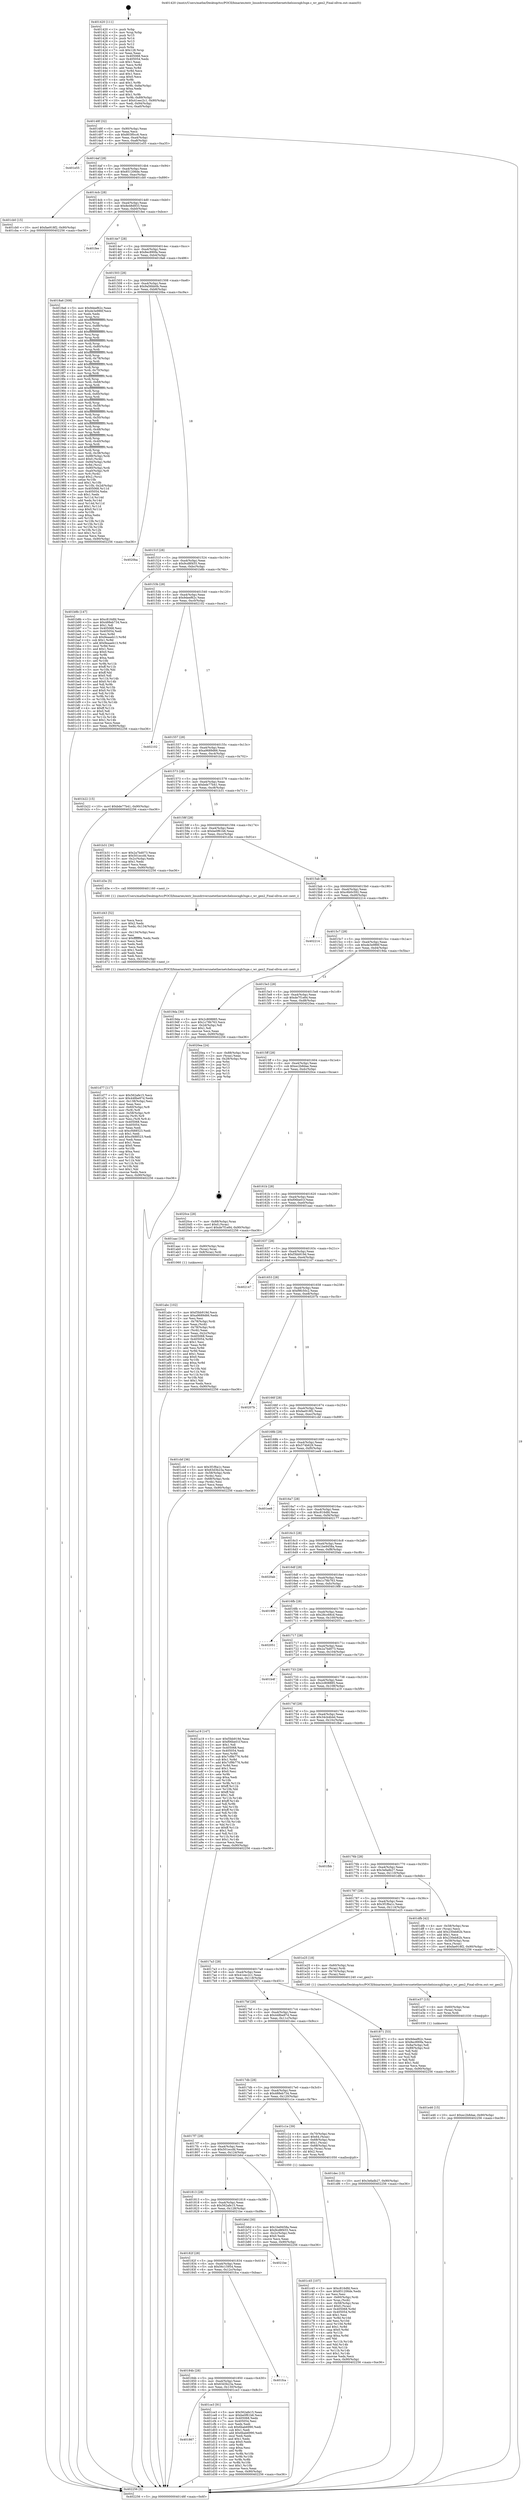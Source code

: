 digraph "0x401420" {
  label = "0x401420 (/mnt/c/Users/mathe/Desktop/tcc/POCII/binaries/extr_linuxdriversnetethernetchelsiocxgb3sge.c_wr_gen2_Final-ollvm.out::main(0))"
  labelloc = "t"
  node[shape=record]

  Entry [label="",width=0.3,height=0.3,shape=circle,fillcolor=black,style=filled]
  "0x40148f" [label="{
     0x40148f [32]\l
     | [instrs]\l
     &nbsp;&nbsp;0x40148f \<+6\>: mov -0x90(%rbp),%eax\l
     &nbsp;&nbsp;0x401495 \<+2\>: mov %eax,%ecx\l
     &nbsp;&nbsp;0x401497 \<+6\>: sub $0x803f0cc6,%ecx\l
     &nbsp;&nbsp;0x40149d \<+6\>: mov %eax,-0xa4(%rbp)\l
     &nbsp;&nbsp;0x4014a3 \<+6\>: mov %ecx,-0xa8(%rbp)\l
     &nbsp;&nbsp;0x4014a9 \<+6\>: je 0000000000401e55 \<main+0xa35\>\l
  }"]
  "0x401e55" [label="{
     0x401e55\l
  }", style=dashed]
  "0x4014af" [label="{
     0x4014af [28]\l
     | [instrs]\l
     &nbsp;&nbsp;0x4014af \<+5\>: jmp 00000000004014b4 \<main+0x94\>\l
     &nbsp;&nbsp;0x4014b4 \<+6\>: mov -0xa4(%rbp),%eax\l
     &nbsp;&nbsp;0x4014ba \<+5\>: sub $0x851206de,%eax\l
     &nbsp;&nbsp;0x4014bf \<+6\>: mov %eax,-0xac(%rbp)\l
     &nbsp;&nbsp;0x4014c5 \<+6\>: je 0000000000401cb0 \<main+0x890\>\l
  }"]
  Exit [label="",width=0.3,height=0.3,shape=circle,fillcolor=black,style=filled,peripheries=2]
  "0x401cb0" [label="{
     0x401cb0 [15]\l
     | [instrs]\l
     &nbsp;&nbsp;0x401cb0 \<+10\>: movl $0xfae918f2,-0x90(%rbp)\l
     &nbsp;&nbsp;0x401cba \<+5\>: jmp 0000000000402256 \<main+0xe36\>\l
  }"]
  "0x4014cb" [label="{
     0x4014cb [28]\l
     | [instrs]\l
     &nbsp;&nbsp;0x4014cb \<+5\>: jmp 00000000004014d0 \<main+0xb0\>\l
     &nbsp;&nbsp;0x4014d0 \<+6\>: mov -0xa4(%rbp),%eax\l
     &nbsp;&nbsp;0x4014d6 \<+5\>: sub $0x8e48d933,%eax\l
     &nbsp;&nbsp;0x4014db \<+6\>: mov %eax,-0xb0(%rbp)\l
     &nbsp;&nbsp;0x4014e1 \<+6\>: je 0000000000401fee \<main+0xbce\>\l
  }"]
  "0x401e46" [label="{
     0x401e46 [15]\l
     | [instrs]\l
     &nbsp;&nbsp;0x401e46 \<+10\>: movl $0xec2b8dae,-0x90(%rbp)\l
     &nbsp;&nbsp;0x401e50 \<+5\>: jmp 0000000000402256 \<main+0xe36\>\l
  }"]
  "0x401fee" [label="{
     0x401fee\l
  }", style=dashed]
  "0x4014e7" [label="{
     0x4014e7 [28]\l
     | [instrs]\l
     &nbsp;&nbsp;0x4014e7 \<+5\>: jmp 00000000004014ec \<main+0xcc\>\l
     &nbsp;&nbsp;0x4014ec \<+6\>: mov -0xa4(%rbp),%eax\l
     &nbsp;&nbsp;0x4014f2 \<+5\>: sub $0x8ec890fa,%eax\l
     &nbsp;&nbsp;0x4014f7 \<+6\>: mov %eax,-0xb4(%rbp)\l
     &nbsp;&nbsp;0x4014fd \<+6\>: je 00000000004018a6 \<main+0x486\>\l
  }"]
  "0x401e37" [label="{
     0x401e37 [15]\l
     | [instrs]\l
     &nbsp;&nbsp;0x401e37 \<+4\>: mov -0x60(%rbp),%rax\l
     &nbsp;&nbsp;0x401e3b \<+3\>: mov (%rax),%rax\l
     &nbsp;&nbsp;0x401e3e \<+3\>: mov %rax,%rdi\l
     &nbsp;&nbsp;0x401e41 \<+5\>: call 0000000000401030 \<free@plt\>\l
     | [calls]\l
     &nbsp;&nbsp;0x401030 \{1\} (unknown)\l
  }"]
  "0x4018a6" [label="{
     0x4018a6 [308]\l
     | [instrs]\l
     &nbsp;&nbsp;0x4018a6 \<+5\>: mov $0x9deef62c,%eax\l
     &nbsp;&nbsp;0x4018ab \<+5\>: mov $0xde3e986f,%ecx\l
     &nbsp;&nbsp;0x4018b0 \<+2\>: xor %edx,%edx\l
     &nbsp;&nbsp;0x4018b2 \<+3\>: mov %rsp,%rsi\l
     &nbsp;&nbsp;0x4018b5 \<+4\>: add $0xfffffffffffffff0,%rsi\l
     &nbsp;&nbsp;0x4018b9 \<+3\>: mov %rsi,%rsp\l
     &nbsp;&nbsp;0x4018bc \<+7\>: mov %rsi,-0x88(%rbp)\l
     &nbsp;&nbsp;0x4018c3 \<+3\>: mov %rsp,%rsi\l
     &nbsp;&nbsp;0x4018c6 \<+4\>: add $0xfffffffffffffff0,%rsi\l
     &nbsp;&nbsp;0x4018ca \<+3\>: mov %rsi,%rsp\l
     &nbsp;&nbsp;0x4018cd \<+3\>: mov %rsp,%rdi\l
     &nbsp;&nbsp;0x4018d0 \<+4\>: add $0xfffffffffffffff0,%rdi\l
     &nbsp;&nbsp;0x4018d4 \<+3\>: mov %rdi,%rsp\l
     &nbsp;&nbsp;0x4018d7 \<+4\>: mov %rdi,-0x80(%rbp)\l
     &nbsp;&nbsp;0x4018db \<+3\>: mov %rsp,%rdi\l
     &nbsp;&nbsp;0x4018de \<+4\>: add $0xfffffffffffffff0,%rdi\l
     &nbsp;&nbsp;0x4018e2 \<+3\>: mov %rdi,%rsp\l
     &nbsp;&nbsp;0x4018e5 \<+4\>: mov %rdi,-0x78(%rbp)\l
     &nbsp;&nbsp;0x4018e9 \<+3\>: mov %rsp,%rdi\l
     &nbsp;&nbsp;0x4018ec \<+4\>: add $0xfffffffffffffff0,%rdi\l
     &nbsp;&nbsp;0x4018f0 \<+3\>: mov %rdi,%rsp\l
     &nbsp;&nbsp;0x4018f3 \<+4\>: mov %rdi,-0x70(%rbp)\l
     &nbsp;&nbsp;0x4018f7 \<+3\>: mov %rsp,%rdi\l
     &nbsp;&nbsp;0x4018fa \<+4\>: add $0xfffffffffffffff0,%rdi\l
     &nbsp;&nbsp;0x4018fe \<+3\>: mov %rdi,%rsp\l
     &nbsp;&nbsp;0x401901 \<+4\>: mov %rdi,-0x68(%rbp)\l
     &nbsp;&nbsp;0x401905 \<+3\>: mov %rsp,%rdi\l
     &nbsp;&nbsp;0x401908 \<+4\>: add $0xfffffffffffffff0,%rdi\l
     &nbsp;&nbsp;0x40190c \<+3\>: mov %rdi,%rsp\l
     &nbsp;&nbsp;0x40190f \<+4\>: mov %rdi,-0x60(%rbp)\l
     &nbsp;&nbsp;0x401913 \<+3\>: mov %rsp,%rdi\l
     &nbsp;&nbsp;0x401916 \<+4\>: add $0xfffffffffffffff0,%rdi\l
     &nbsp;&nbsp;0x40191a \<+3\>: mov %rdi,%rsp\l
     &nbsp;&nbsp;0x40191d \<+4\>: mov %rdi,-0x58(%rbp)\l
     &nbsp;&nbsp;0x401921 \<+3\>: mov %rsp,%rdi\l
     &nbsp;&nbsp;0x401924 \<+4\>: add $0xfffffffffffffff0,%rdi\l
     &nbsp;&nbsp;0x401928 \<+3\>: mov %rdi,%rsp\l
     &nbsp;&nbsp;0x40192b \<+4\>: mov %rdi,-0x50(%rbp)\l
     &nbsp;&nbsp;0x40192f \<+3\>: mov %rsp,%rdi\l
     &nbsp;&nbsp;0x401932 \<+4\>: add $0xfffffffffffffff0,%rdi\l
     &nbsp;&nbsp;0x401936 \<+3\>: mov %rdi,%rsp\l
     &nbsp;&nbsp;0x401939 \<+4\>: mov %rdi,-0x48(%rbp)\l
     &nbsp;&nbsp;0x40193d \<+3\>: mov %rsp,%rdi\l
     &nbsp;&nbsp;0x401940 \<+4\>: add $0xfffffffffffffff0,%rdi\l
     &nbsp;&nbsp;0x401944 \<+3\>: mov %rdi,%rsp\l
     &nbsp;&nbsp;0x401947 \<+4\>: mov %rdi,-0x40(%rbp)\l
     &nbsp;&nbsp;0x40194b \<+3\>: mov %rsp,%rdi\l
     &nbsp;&nbsp;0x40194e \<+4\>: add $0xfffffffffffffff0,%rdi\l
     &nbsp;&nbsp;0x401952 \<+3\>: mov %rdi,%rsp\l
     &nbsp;&nbsp;0x401955 \<+4\>: mov %rdi,-0x38(%rbp)\l
     &nbsp;&nbsp;0x401959 \<+7\>: mov -0x88(%rbp),%rdi\l
     &nbsp;&nbsp;0x401960 \<+6\>: movl $0x0,(%rdi)\l
     &nbsp;&nbsp;0x401966 \<+7\>: mov -0x94(%rbp),%r8d\l
     &nbsp;&nbsp;0x40196d \<+3\>: mov %r8d,(%rsi)\l
     &nbsp;&nbsp;0x401970 \<+4\>: mov -0x80(%rbp),%rdi\l
     &nbsp;&nbsp;0x401974 \<+7\>: mov -0xa0(%rbp),%r9\l
     &nbsp;&nbsp;0x40197b \<+3\>: mov %r9,(%rdi)\l
     &nbsp;&nbsp;0x40197e \<+3\>: cmpl $0x2,(%rsi)\l
     &nbsp;&nbsp;0x401981 \<+4\>: setne %r10b\l
     &nbsp;&nbsp;0x401985 \<+4\>: and $0x1,%r10b\l
     &nbsp;&nbsp;0x401989 \<+4\>: mov %r10b,-0x2d(%rbp)\l
     &nbsp;&nbsp;0x40198d \<+8\>: mov 0x405068,%r11d\l
     &nbsp;&nbsp;0x401995 \<+7\>: mov 0x405054,%ebx\l
     &nbsp;&nbsp;0x40199c \<+3\>: sub $0x1,%edx\l
     &nbsp;&nbsp;0x40199f \<+3\>: mov %r11d,%r14d\l
     &nbsp;&nbsp;0x4019a2 \<+3\>: add %edx,%r14d\l
     &nbsp;&nbsp;0x4019a5 \<+4\>: imul %r14d,%r11d\l
     &nbsp;&nbsp;0x4019a9 \<+4\>: and $0x1,%r11d\l
     &nbsp;&nbsp;0x4019ad \<+4\>: cmp $0x0,%r11d\l
     &nbsp;&nbsp;0x4019b1 \<+4\>: sete %r10b\l
     &nbsp;&nbsp;0x4019b5 \<+3\>: cmp $0xa,%ebx\l
     &nbsp;&nbsp;0x4019b8 \<+4\>: setl %r15b\l
     &nbsp;&nbsp;0x4019bc \<+3\>: mov %r10b,%r12b\l
     &nbsp;&nbsp;0x4019bf \<+3\>: and %r15b,%r12b\l
     &nbsp;&nbsp;0x4019c2 \<+3\>: xor %r15b,%r10b\l
     &nbsp;&nbsp;0x4019c5 \<+3\>: or %r10b,%r12b\l
     &nbsp;&nbsp;0x4019c8 \<+4\>: test $0x1,%r12b\l
     &nbsp;&nbsp;0x4019cc \<+3\>: cmovne %ecx,%eax\l
     &nbsp;&nbsp;0x4019cf \<+6\>: mov %eax,-0x90(%rbp)\l
     &nbsp;&nbsp;0x4019d5 \<+5\>: jmp 0000000000402256 \<main+0xe36\>\l
  }"]
  "0x401503" [label="{
     0x401503 [28]\l
     | [instrs]\l
     &nbsp;&nbsp;0x401503 \<+5\>: jmp 0000000000401508 \<main+0xe8\>\l
     &nbsp;&nbsp;0x401508 \<+6\>: mov -0xa4(%rbp),%eax\l
     &nbsp;&nbsp;0x40150e \<+5\>: sub $0x9a56bb0b,%eax\l
     &nbsp;&nbsp;0x401513 \<+6\>: mov %eax,-0xb8(%rbp)\l
     &nbsp;&nbsp;0x401519 \<+6\>: je 00000000004020ba \<main+0xc9a\>\l
  }"]
  "0x401d77" [label="{
     0x401d77 [117]\l
     | [instrs]\l
     &nbsp;&nbsp;0x401d77 \<+5\>: mov $0x562afe15,%ecx\l
     &nbsp;&nbsp;0x401d7c \<+5\>: mov $0x448be97d,%edx\l
     &nbsp;&nbsp;0x401d81 \<+6\>: mov -0x138(%rbp),%esi\l
     &nbsp;&nbsp;0x401d87 \<+3\>: imul %eax,%esi\l
     &nbsp;&nbsp;0x401d8a \<+4\>: mov -0x60(%rbp),%r8\l
     &nbsp;&nbsp;0x401d8e \<+3\>: mov (%r8),%r8\l
     &nbsp;&nbsp;0x401d91 \<+4\>: mov -0x58(%rbp),%r9\l
     &nbsp;&nbsp;0x401d95 \<+3\>: movslq (%r9),%r9\l
     &nbsp;&nbsp;0x401d98 \<+4\>: mov %esi,(%r8,%r9,4)\l
     &nbsp;&nbsp;0x401d9c \<+7\>: mov 0x405068,%eax\l
     &nbsp;&nbsp;0x401da3 \<+7\>: mov 0x405054,%esi\l
     &nbsp;&nbsp;0x401daa \<+2\>: mov %eax,%edi\l
     &nbsp;&nbsp;0x401dac \<+6\>: sub $0xcf488523,%edi\l
     &nbsp;&nbsp;0x401db2 \<+3\>: sub $0x1,%edi\l
     &nbsp;&nbsp;0x401db5 \<+6\>: add $0xcf488523,%edi\l
     &nbsp;&nbsp;0x401dbb \<+3\>: imul %edi,%eax\l
     &nbsp;&nbsp;0x401dbe \<+3\>: and $0x1,%eax\l
     &nbsp;&nbsp;0x401dc1 \<+3\>: cmp $0x0,%eax\l
     &nbsp;&nbsp;0x401dc4 \<+4\>: sete %r10b\l
     &nbsp;&nbsp;0x401dc8 \<+3\>: cmp $0xa,%esi\l
     &nbsp;&nbsp;0x401dcb \<+4\>: setl %r11b\l
     &nbsp;&nbsp;0x401dcf \<+3\>: mov %r10b,%bl\l
     &nbsp;&nbsp;0x401dd2 \<+3\>: and %r11b,%bl\l
     &nbsp;&nbsp;0x401dd5 \<+3\>: xor %r11b,%r10b\l
     &nbsp;&nbsp;0x401dd8 \<+3\>: or %r10b,%bl\l
     &nbsp;&nbsp;0x401ddb \<+3\>: test $0x1,%bl\l
     &nbsp;&nbsp;0x401dde \<+3\>: cmovne %edx,%ecx\l
     &nbsp;&nbsp;0x401de1 \<+6\>: mov %ecx,-0x90(%rbp)\l
     &nbsp;&nbsp;0x401de7 \<+5\>: jmp 0000000000402256 \<main+0xe36\>\l
  }"]
  "0x4020ba" [label="{
     0x4020ba\l
  }", style=dashed]
  "0x40151f" [label="{
     0x40151f [28]\l
     | [instrs]\l
     &nbsp;&nbsp;0x40151f \<+5\>: jmp 0000000000401524 \<main+0x104\>\l
     &nbsp;&nbsp;0x401524 \<+6\>: mov -0xa4(%rbp),%eax\l
     &nbsp;&nbsp;0x40152a \<+5\>: sub $0x9cd8f455,%eax\l
     &nbsp;&nbsp;0x40152f \<+6\>: mov %eax,-0xbc(%rbp)\l
     &nbsp;&nbsp;0x401535 \<+6\>: je 0000000000401b8b \<main+0x76b\>\l
  }"]
  "0x401d43" [label="{
     0x401d43 [52]\l
     | [instrs]\l
     &nbsp;&nbsp;0x401d43 \<+2\>: xor %ecx,%ecx\l
     &nbsp;&nbsp;0x401d45 \<+5\>: mov $0x2,%edx\l
     &nbsp;&nbsp;0x401d4a \<+6\>: mov %edx,-0x134(%rbp)\l
     &nbsp;&nbsp;0x401d50 \<+1\>: cltd\l
     &nbsp;&nbsp;0x401d51 \<+6\>: mov -0x134(%rbp),%esi\l
     &nbsp;&nbsp;0x401d57 \<+2\>: idiv %esi\l
     &nbsp;&nbsp;0x401d59 \<+6\>: imul $0xfffffffe,%edx,%edx\l
     &nbsp;&nbsp;0x401d5f \<+2\>: mov %ecx,%edi\l
     &nbsp;&nbsp;0x401d61 \<+2\>: sub %edx,%edi\l
     &nbsp;&nbsp;0x401d63 \<+2\>: mov %ecx,%edx\l
     &nbsp;&nbsp;0x401d65 \<+3\>: sub $0x1,%edx\l
     &nbsp;&nbsp;0x401d68 \<+2\>: add %edx,%edi\l
     &nbsp;&nbsp;0x401d6a \<+2\>: sub %edi,%ecx\l
     &nbsp;&nbsp;0x401d6c \<+6\>: mov %ecx,-0x138(%rbp)\l
     &nbsp;&nbsp;0x401d72 \<+5\>: call 0000000000401160 \<next_i\>\l
     | [calls]\l
     &nbsp;&nbsp;0x401160 \{1\} (/mnt/c/Users/mathe/Desktop/tcc/POCII/binaries/extr_linuxdriversnetethernetchelsiocxgb3sge.c_wr_gen2_Final-ollvm.out::next_i)\l
  }"]
  "0x401b8b" [label="{
     0x401b8b [147]\l
     | [instrs]\l
     &nbsp;&nbsp;0x401b8b \<+5\>: mov $0xc816dfd,%eax\l
     &nbsp;&nbsp;0x401b90 \<+5\>: mov $0x488eb734,%ecx\l
     &nbsp;&nbsp;0x401b95 \<+2\>: mov $0x1,%dl\l
     &nbsp;&nbsp;0x401b97 \<+7\>: mov 0x405068,%esi\l
     &nbsp;&nbsp;0x401b9e \<+7\>: mov 0x405054,%edi\l
     &nbsp;&nbsp;0x401ba5 \<+3\>: mov %esi,%r8d\l
     &nbsp;&nbsp;0x401ba8 \<+7\>: sub $0x9eaaeb13,%r8d\l
     &nbsp;&nbsp;0x401baf \<+4\>: sub $0x1,%r8d\l
     &nbsp;&nbsp;0x401bb3 \<+7\>: add $0x9eaaeb13,%r8d\l
     &nbsp;&nbsp;0x401bba \<+4\>: imul %r8d,%esi\l
     &nbsp;&nbsp;0x401bbe \<+3\>: and $0x1,%esi\l
     &nbsp;&nbsp;0x401bc1 \<+3\>: cmp $0x0,%esi\l
     &nbsp;&nbsp;0x401bc4 \<+4\>: sete %r9b\l
     &nbsp;&nbsp;0x401bc8 \<+3\>: cmp $0xa,%edi\l
     &nbsp;&nbsp;0x401bcb \<+4\>: setl %r10b\l
     &nbsp;&nbsp;0x401bcf \<+3\>: mov %r9b,%r11b\l
     &nbsp;&nbsp;0x401bd2 \<+4\>: xor $0xff,%r11b\l
     &nbsp;&nbsp;0x401bd6 \<+3\>: mov %r10b,%bl\l
     &nbsp;&nbsp;0x401bd9 \<+3\>: xor $0xff,%bl\l
     &nbsp;&nbsp;0x401bdc \<+3\>: xor $0x0,%dl\l
     &nbsp;&nbsp;0x401bdf \<+3\>: mov %r11b,%r14b\l
     &nbsp;&nbsp;0x401be2 \<+4\>: and $0x0,%r14b\l
     &nbsp;&nbsp;0x401be6 \<+3\>: and %dl,%r9b\l
     &nbsp;&nbsp;0x401be9 \<+3\>: mov %bl,%r15b\l
     &nbsp;&nbsp;0x401bec \<+4\>: and $0x0,%r15b\l
     &nbsp;&nbsp;0x401bf0 \<+3\>: and %dl,%r10b\l
     &nbsp;&nbsp;0x401bf3 \<+3\>: or %r9b,%r14b\l
     &nbsp;&nbsp;0x401bf6 \<+3\>: or %r10b,%r15b\l
     &nbsp;&nbsp;0x401bf9 \<+3\>: xor %r15b,%r14b\l
     &nbsp;&nbsp;0x401bfc \<+3\>: or %bl,%r11b\l
     &nbsp;&nbsp;0x401bff \<+4\>: xor $0xff,%r11b\l
     &nbsp;&nbsp;0x401c03 \<+3\>: or $0x0,%dl\l
     &nbsp;&nbsp;0x401c06 \<+3\>: and %dl,%r11b\l
     &nbsp;&nbsp;0x401c09 \<+3\>: or %r11b,%r14b\l
     &nbsp;&nbsp;0x401c0c \<+4\>: test $0x1,%r14b\l
     &nbsp;&nbsp;0x401c10 \<+3\>: cmovne %ecx,%eax\l
     &nbsp;&nbsp;0x401c13 \<+6\>: mov %eax,-0x90(%rbp)\l
     &nbsp;&nbsp;0x401c19 \<+5\>: jmp 0000000000402256 \<main+0xe36\>\l
  }"]
  "0x40153b" [label="{
     0x40153b [28]\l
     | [instrs]\l
     &nbsp;&nbsp;0x40153b \<+5\>: jmp 0000000000401540 \<main+0x120\>\l
     &nbsp;&nbsp;0x401540 \<+6\>: mov -0xa4(%rbp),%eax\l
     &nbsp;&nbsp;0x401546 \<+5\>: sub $0x9deef62c,%eax\l
     &nbsp;&nbsp;0x40154b \<+6\>: mov %eax,-0xc0(%rbp)\l
     &nbsp;&nbsp;0x401551 \<+6\>: je 0000000000402102 \<main+0xce2\>\l
  }"]
  "0x401867" [label="{
     0x401867\l
  }", style=dashed]
  "0x402102" [label="{
     0x402102\l
  }", style=dashed]
  "0x401557" [label="{
     0x401557 [28]\l
     | [instrs]\l
     &nbsp;&nbsp;0x401557 \<+5\>: jmp 000000000040155c \<main+0x13c\>\l
     &nbsp;&nbsp;0x40155c \<+6\>: mov -0xa4(%rbp),%eax\l
     &nbsp;&nbsp;0x401562 \<+5\>: sub $0xa9689d66,%eax\l
     &nbsp;&nbsp;0x401567 \<+6\>: mov %eax,-0xc4(%rbp)\l
     &nbsp;&nbsp;0x40156d \<+6\>: je 0000000000401b22 \<main+0x702\>\l
  }"]
  "0x401ce3" [label="{
     0x401ce3 [91]\l
     | [instrs]\l
     &nbsp;&nbsp;0x401ce3 \<+5\>: mov $0x562afe15,%eax\l
     &nbsp;&nbsp;0x401ce8 \<+5\>: mov $0xbe0f61b6,%ecx\l
     &nbsp;&nbsp;0x401ced \<+7\>: mov 0x405068,%edx\l
     &nbsp;&nbsp;0x401cf4 \<+7\>: mov 0x405054,%esi\l
     &nbsp;&nbsp;0x401cfb \<+2\>: mov %edx,%edi\l
     &nbsp;&nbsp;0x401cfd \<+6\>: sub $0x6bab6990,%edi\l
     &nbsp;&nbsp;0x401d03 \<+3\>: sub $0x1,%edi\l
     &nbsp;&nbsp;0x401d06 \<+6\>: add $0x6bab6990,%edi\l
     &nbsp;&nbsp;0x401d0c \<+3\>: imul %edi,%edx\l
     &nbsp;&nbsp;0x401d0f \<+3\>: and $0x1,%edx\l
     &nbsp;&nbsp;0x401d12 \<+3\>: cmp $0x0,%edx\l
     &nbsp;&nbsp;0x401d15 \<+4\>: sete %r8b\l
     &nbsp;&nbsp;0x401d19 \<+3\>: cmp $0xa,%esi\l
     &nbsp;&nbsp;0x401d1c \<+4\>: setl %r9b\l
     &nbsp;&nbsp;0x401d20 \<+3\>: mov %r8b,%r10b\l
     &nbsp;&nbsp;0x401d23 \<+3\>: and %r9b,%r10b\l
     &nbsp;&nbsp;0x401d26 \<+3\>: xor %r9b,%r8b\l
     &nbsp;&nbsp;0x401d29 \<+3\>: or %r8b,%r10b\l
     &nbsp;&nbsp;0x401d2c \<+4\>: test $0x1,%r10b\l
     &nbsp;&nbsp;0x401d30 \<+3\>: cmovne %ecx,%eax\l
     &nbsp;&nbsp;0x401d33 \<+6\>: mov %eax,-0x90(%rbp)\l
     &nbsp;&nbsp;0x401d39 \<+5\>: jmp 0000000000402256 \<main+0xe36\>\l
  }"]
  "0x401b22" [label="{
     0x401b22 [15]\l
     | [instrs]\l
     &nbsp;&nbsp;0x401b22 \<+10\>: movl $0xbde77b41,-0x90(%rbp)\l
     &nbsp;&nbsp;0x401b2c \<+5\>: jmp 0000000000402256 \<main+0xe36\>\l
  }"]
  "0x401573" [label="{
     0x401573 [28]\l
     | [instrs]\l
     &nbsp;&nbsp;0x401573 \<+5\>: jmp 0000000000401578 \<main+0x158\>\l
     &nbsp;&nbsp;0x401578 \<+6\>: mov -0xa4(%rbp),%eax\l
     &nbsp;&nbsp;0x40157e \<+5\>: sub $0xbde77b41,%eax\l
     &nbsp;&nbsp;0x401583 \<+6\>: mov %eax,-0xc8(%rbp)\l
     &nbsp;&nbsp;0x401589 \<+6\>: je 0000000000401b31 \<main+0x711\>\l
  }"]
  "0x40184b" [label="{
     0x40184b [28]\l
     | [instrs]\l
     &nbsp;&nbsp;0x40184b \<+5\>: jmp 0000000000401850 \<main+0x430\>\l
     &nbsp;&nbsp;0x401850 \<+6\>: mov -0xa4(%rbp),%eax\l
     &nbsp;&nbsp;0x401856 \<+5\>: sub $0x63d3b23a,%eax\l
     &nbsp;&nbsp;0x40185b \<+6\>: mov %eax,-0x130(%rbp)\l
     &nbsp;&nbsp;0x401861 \<+6\>: je 0000000000401ce3 \<main+0x8c3\>\l
  }"]
  "0x401b31" [label="{
     0x401b31 [30]\l
     | [instrs]\l
     &nbsp;&nbsp;0x401b31 \<+5\>: mov $0x2a7bd073,%eax\l
     &nbsp;&nbsp;0x401b36 \<+5\>: mov $0x501eccfd,%ecx\l
     &nbsp;&nbsp;0x401b3b \<+3\>: mov -0x2c(%rbp),%edx\l
     &nbsp;&nbsp;0x401b3e \<+3\>: cmp $0x1,%edx\l
     &nbsp;&nbsp;0x401b41 \<+3\>: cmovl %ecx,%eax\l
     &nbsp;&nbsp;0x401b44 \<+6\>: mov %eax,-0x90(%rbp)\l
     &nbsp;&nbsp;0x401b4a \<+5\>: jmp 0000000000402256 \<main+0xe36\>\l
  }"]
  "0x40158f" [label="{
     0x40158f [28]\l
     | [instrs]\l
     &nbsp;&nbsp;0x40158f \<+5\>: jmp 0000000000401594 \<main+0x174\>\l
     &nbsp;&nbsp;0x401594 \<+6\>: mov -0xa4(%rbp),%eax\l
     &nbsp;&nbsp;0x40159a \<+5\>: sub $0xbe0f61b6,%eax\l
     &nbsp;&nbsp;0x40159f \<+6\>: mov %eax,-0xcc(%rbp)\l
     &nbsp;&nbsp;0x4015a5 \<+6\>: je 0000000000401d3e \<main+0x91e\>\l
  }"]
  "0x401fca" [label="{
     0x401fca\l
  }", style=dashed]
  "0x401d3e" [label="{
     0x401d3e [5]\l
     | [instrs]\l
     &nbsp;&nbsp;0x401d3e \<+5\>: call 0000000000401160 \<next_i\>\l
     | [calls]\l
     &nbsp;&nbsp;0x401160 \{1\} (/mnt/c/Users/mathe/Desktop/tcc/POCII/binaries/extr_linuxdriversnetethernetchelsiocxgb3sge.c_wr_gen2_Final-ollvm.out::next_i)\l
  }"]
  "0x4015ab" [label="{
     0x4015ab [28]\l
     | [instrs]\l
     &nbsp;&nbsp;0x4015ab \<+5\>: jmp 00000000004015b0 \<main+0x190\>\l
     &nbsp;&nbsp;0x4015b0 \<+6\>: mov -0xa4(%rbp),%eax\l
     &nbsp;&nbsp;0x4015b6 \<+5\>: sub $0xc6b0c592,%eax\l
     &nbsp;&nbsp;0x4015bb \<+6\>: mov %eax,-0xd0(%rbp)\l
     &nbsp;&nbsp;0x4015c1 \<+6\>: je 0000000000402214 \<main+0xdf4\>\l
  }"]
  "0x40182f" [label="{
     0x40182f [28]\l
     | [instrs]\l
     &nbsp;&nbsp;0x40182f \<+5\>: jmp 0000000000401834 \<main+0x414\>\l
     &nbsp;&nbsp;0x401834 \<+6\>: mov -0xa4(%rbp),%eax\l
     &nbsp;&nbsp;0x40183a \<+5\>: sub $0x56c15954,%eax\l
     &nbsp;&nbsp;0x40183f \<+6\>: mov %eax,-0x12c(%rbp)\l
     &nbsp;&nbsp;0x401845 \<+6\>: je 0000000000401fca \<main+0xbaa\>\l
  }"]
  "0x402214" [label="{
     0x402214\l
  }", style=dashed]
  "0x4015c7" [label="{
     0x4015c7 [28]\l
     | [instrs]\l
     &nbsp;&nbsp;0x4015c7 \<+5\>: jmp 00000000004015cc \<main+0x1ac\>\l
     &nbsp;&nbsp;0x4015cc \<+6\>: mov -0xa4(%rbp),%eax\l
     &nbsp;&nbsp;0x4015d2 \<+5\>: sub $0xde3e986f,%eax\l
     &nbsp;&nbsp;0x4015d7 \<+6\>: mov %eax,-0xd4(%rbp)\l
     &nbsp;&nbsp;0x4015dd \<+6\>: je 00000000004019da \<main+0x5ba\>\l
  }"]
  "0x4021be" [label="{
     0x4021be\l
  }", style=dashed]
  "0x4019da" [label="{
     0x4019da [30]\l
     | [instrs]\l
     &nbsp;&nbsp;0x4019da \<+5\>: mov $0x2c808885,%eax\l
     &nbsp;&nbsp;0x4019df \<+5\>: mov $0x1c78b763,%ecx\l
     &nbsp;&nbsp;0x4019e4 \<+3\>: mov -0x2d(%rbp),%dl\l
     &nbsp;&nbsp;0x4019e7 \<+3\>: test $0x1,%dl\l
     &nbsp;&nbsp;0x4019ea \<+3\>: cmovne %ecx,%eax\l
     &nbsp;&nbsp;0x4019ed \<+6\>: mov %eax,-0x90(%rbp)\l
     &nbsp;&nbsp;0x4019f3 \<+5\>: jmp 0000000000402256 \<main+0xe36\>\l
  }"]
  "0x4015e3" [label="{
     0x4015e3 [28]\l
     | [instrs]\l
     &nbsp;&nbsp;0x4015e3 \<+5\>: jmp 00000000004015e8 \<main+0x1c8\>\l
     &nbsp;&nbsp;0x4015e8 \<+6\>: mov -0xa4(%rbp),%eax\l
     &nbsp;&nbsp;0x4015ee \<+5\>: sub $0xde7f1e84,%eax\l
     &nbsp;&nbsp;0x4015f3 \<+6\>: mov %eax,-0xd8(%rbp)\l
     &nbsp;&nbsp;0x4015f9 \<+6\>: je 00000000004020ea \<main+0xcca\>\l
  }"]
  "0x401c45" [label="{
     0x401c45 [107]\l
     | [instrs]\l
     &nbsp;&nbsp;0x401c45 \<+5\>: mov $0xc816dfd,%ecx\l
     &nbsp;&nbsp;0x401c4a \<+5\>: mov $0x851206de,%edx\l
     &nbsp;&nbsp;0x401c4f \<+2\>: xor %esi,%esi\l
     &nbsp;&nbsp;0x401c51 \<+4\>: mov -0x60(%rbp),%rdi\l
     &nbsp;&nbsp;0x401c55 \<+3\>: mov %rax,(%rdi)\l
     &nbsp;&nbsp;0x401c58 \<+4\>: mov -0x58(%rbp),%rax\l
     &nbsp;&nbsp;0x401c5c \<+6\>: movl $0x0,(%rax)\l
     &nbsp;&nbsp;0x401c62 \<+8\>: mov 0x405068,%r8d\l
     &nbsp;&nbsp;0x401c6a \<+8\>: mov 0x405054,%r9d\l
     &nbsp;&nbsp;0x401c72 \<+3\>: sub $0x1,%esi\l
     &nbsp;&nbsp;0x401c75 \<+3\>: mov %r8d,%r10d\l
     &nbsp;&nbsp;0x401c78 \<+3\>: add %esi,%r10d\l
     &nbsp;&nbsp;0x401c7b \<+4\>: imul %r10d,%r8d\l
     &nbsp;&nbsp;0x401c7f \<+4\>: and $0x1,%r8d\l
     &nbsp;&nbsp;0x401c83 \<+4\>: cmp $0x0,%r8d\l
     &nbsp;&nbsp;0x401c87 \<+4\>: sete %r11b\l
     &nbsp;&nbsp;0x401c8b \<+4\>: cmp $0xa,%r9d\l
     &nbsp;&nbsp;0x401c8f \<+3\>: setl %bl\l
     &nbsp;&nbsp;0x401c92 \<+3\>: mov %r11b,%r14b\l
     &nbsp;&nbsp;0x401c95 \<+3\>: and %bl,%r14b\l
     &nbsp;&nbsp;0x401c98 \<+3\>: xor %bl,%r11b\l
     &nbsp;&nbsp;0x401c9b \<+3\>: or %r11b,%r14b\l
     &nbsp;&nbsp;0x401c9e \<+4\>: test $0x1,%r14b\l
     &nbsp;&nbsp;0x401ca2 \<+3\>: cmovne %edx,%ecx\l
     &nbsp;&nbsp;0x401ca5 \<+6\>: mov %ecx,-0x90(%rbp)\l
     &nbsp;&nbsp;0x401cab \<+5\>: jmp 0000000000402256 \<main+0xe36\>\l
  }"]
  "0x4020ea" [label="{
     0x4020ea [24]\l
     | [instrs]\l
     &nbsp;&nbsp;0x4020ea \<+7\>: mov -0x88(%rbp),%rax\l
     &nbsp;&nbsp;0x4020f1 \<+2\>: mov (%rax),%eax\l
     &nbsp;&nbsp;0x4020f3 \<+4\>: lea -0x28(%rbp),%rsp\l
     &nbsp;&nbsp;0x4020f7 \<+1\>: pop %rbx\l
     &nbsp;&nbsp;0x4020f8 \<+2\>: pop %r12\l
     &nbsp;&nbsp;0x4020fa \<+2\>: pop %r13\l
     &nbsp;&nbsp;0x4020fc \<+2\>: pop %r14\l
     &nbsp;&nbsp;0x4020fe \<+2\>: pop %r15\l
     &nbsp;&nbsp;0x402100 \<+1\>: pop %rbp\l
     &nbsp;&nbsp;0x402101 \<+1\>: ret\l
  }"]
  "0x4015ff" [label="{
     0x4015ff [28]\l
     | [instrs]\l
     &nbsp;&nbsp;0x4015ff \<+5\>: jmp 0000000000401604 \<main+0x1e4\>\l
     &nbsp;&nbsp;0x401604 \<+6\>: mov -0xa4(%rbp),%eax\l
     &nbsp;&nbsp;0x40160a \<+5\>: sub $0xec2b8dae,%eax\l
     &nbsp;&nbsp;0x40160f \<+6\>: mov %eax,-0xdc(%rbp)\l
     &nbsp;&nbsp;0x401615 \<+6\>: je 00000000004020ce \<main+0xcae\>\l
  }"]
  "0x401813" [label="{
     0x401813 [28]\l
     | [instrs]\l
     &nbsp;&nbsp;0x401813 \<+5\>: jmp 0000000000401818 \<main+0x3f8\>\l
     &nbsp;&nbsp;0x401818 \<+6\>: mov -0xa4(%rbp),%eax\l
     &nbsp;&nbsp;0x40181e \<+5\>: sub $0x562afe15,%eax\l
     &nbsp;&nbsp;0x401823 \<+6\>: mov %eax,-0x128(%rbp)\l
     &nbsp;&nbsp;0x401829 \<+6\>: je 00000000004021be \<main+0xd9e\>\l
  }"]
  "0x4020ce" [label="{
     0x4020ce [28]\l
     | [instrs]\l
     &nbsp;&nbsp;0x4020ce \<+7\>: mov -0x88(%rbp),%rax\l
     &nbsp;&nbsp;0x4020d5 \<+6\>: movl $0x0,(%rax)\l
     &nbsp;&nbsp;0x4020db \<+10\>: movl $0xde7f1e84,-0x90(%rbp)\l
     &nbsp;&nbsp;0x4020e5 \<+5\>: jmp 0000000000402256 \<main+0xe36\>\l
  }"]
  "0x40161b" [label="{
     0x40161b [28]\l
     | [instrs]\l
     &nbsp;&nbsp;0x40161b \<+5\>: jmp 0000000000401620 \<main+0x200\>\l
     &nbsp;&nbsp;0x401620 \<+6\>: mov -0xa4(%rbp),%eax\l
     &nbsp;&nbsp;0x401626 \<+5\>: sub $0xf06be01f,%eax\l
     &nbsp;&nbsp;0x40162b \<+6\>: mov %eax,-0xe0(%rbp)\l
     &nbsp;&nbsp;0x401631 \<+6\>: je 0000000000401aac \<main+0x68c\>\l
  }"]
  "0x401b6d" [label="{
     0x401b6d [30]\l
     | [instrs]\l
     &nbsp;&nbsp;0x401b6d \<+5\>: mov $0x1be9458a,%eax\l
     &nbsp;&nbsp;0x401b72 \<+5\>: mov $0x9cd8f455,%ecx\l
     &nbsp;&nbsp;0x401b77 \<+3\>: mov -0x2c(%rbp),%edx\l
     &nbsp;&nbsp;0x401b7a \<+3\>: cmp $0x0,%edx\l
     &nbsp;&nbsp;0x401b7d \<+3\>: cmove %ecx,%eax\l
     &nbsp;&nbsp;0x401b80 \<+6\>: mov %eax,-0x90(%rbp)\l
     &nbsp;&nbsp;0x401b86 \<+5\>: jmp 0000000000402256 \<main+0xe36\>\l
  }"]
  "0x401aac" [label="{
     0x401aac [16]\l
     | [instrs]\l
     &nbsp;&nbsp;0x401aac \<+4\>: mov -0x80(%rbp),%rax\l
     &nbsp;&nbsp;0x401ab0 \<+3\>: mov (%rax),%rax\l
     &nbsp;&nbsp;0x401ab3 \<+4\>: mov 0x8(%rax),%rdi\l
     &nbsp;&nbsp;0x401ab7 \<+5\>: call 0000000000401060 \<atoi@plt\>\l
     | [calls]\l
     &nbsp;&nbsp;0x401060 \{1\} (unknown)\l
  }"]
  "0x401637" [label="{
     0x401637 [28]\l
     | [instrs]\l
     &nbsp;&nbsp;0x401637 \<+5\>: jmp 000000000040163c \<main+0x21c\>\l
     &nbsp;&nbsp;0x40163c \<+6\>: mov -0xa4(%rbp),%eax\l
     &nbsp;&nbsp;0x401642 \<+5\>: sub $0xf3bb919d,%eax\l
     &nbsp;&nbsp;0x401647 \<+6\>: mov %eax,-0xe4(%rbp)\l
     &nbsp;&nbsp;0x40164d \<+6\>: je 0000000000402147 \<main+0xd27\>\l
  }"]
  "0x4017f7" [label="{
     0x4017f7 [28]\l
     | [instrs]\l
     &nbsp;&nbsp;0x4017f7 \<+5\>: jmp 00000000004017fc \<main+0x3dc\>\l
     &nbsp;&nbsp;0x4017fc \<+6\>: mov -0xa4(%rbp),%eax\l
     &nbsp;&nbsp;0x401802 \<+5\>: sub $0x501eccfd,%eax\l
     &nbsp;&nbsp;0x401807 \<+6\>: mov %eax,-0x124(%rbp)\l
     &nbsp;&nbsp;0x40180d \<+6\>: je 0000000000401b6d \<main+0x74d\>\l
  }"]
  "0x402147" [label="{
     0x402147\l
  }", style=dashed]
  "0x401653" [label="{
     0x401653 [28]\l
     | [instrs]\l
     &nbsp;&nbsp;0x401653 \<+5\>: jmp 0000000000401658 \<main+0x238\>\l
     &nbsp;&nbsp;0x401658 \<+6\>: mov -0xa4(%rbp),%eax\l
     &nbsp;&nbsp;0x40165e \<+5\>: sub $0xf9fc50c2,%eax\l
     &nbsp;&nbsp;0x401663 \<+6\>: mov %eax,-0xe8(%rbp)\l
     &nbsp;&nbsp;0x401669 \<+6\>: je 000000000040207b \<main+0xc5b\>\l
  }"]
  "0x401c1e" [label="{
     0x401c1e [39]\l
     | [instrs]\l
     &nbsp;&nbsp;0x401c1e \<+4\>: mov -0x70(%rbp),%rax\l
     &nbsp;&nbsp;0x401c22 \<+6\>: movl $0x64,(%rax)\l
     &nbsp;&nbsp;0x401c28 \<+4\>: mov -0x68(%rbp),%rax\l
     &nbsp;&nbsp;0x401c2c \<+6\>: movl $0x1,(%rax)\l
     &nbsp;&nbsp;0x401c32 \<+4\>: mov -0x68(%rbp),%rax\l
     &nbsp;&nbsp;0x401c36 \<+3\>: movslq (%rax),%rax\l
     &nbsp;&nbsp;0x401c39 \<+4\>: shl $0x2,%rax\l
     &nbsp;&nbsp;0x401c3d \<+3\>: mov %rax,%rdi\l
     &nbsp;&nbsp;0x401c40 \<+5\>: call 0000000000401050 \<malloc@plt\>\l
     | [calls]\l
     &nbsp;&nbsp;0x401050 \{1\} (unknown)\l
  }"]
  "0x40207b" [label="{
     0x40207b\l
  }", style=dashed]
  "0x40166f" [label="{
     0x40166f [28]\l
     | [instrs]\l
     &nbsp;&nbsp;0x40166f \<+5\>: jmp 0000000000401674 \<main+0x254\>\l
     &nbsp;&nbsp;0x401674 \<+6\>: mov -0xa4(%rbp),%eax\l
     &nbsp;&nbsp;0x40167a \<+5\>: sub $0xfae918f2,%eax\l
     &nbsp;&nbsp;0x40167f \<+6\>: mov %eax,-0xec(%rbp)\l
     &nbsp;&nbsp;0x401685 \<+6\>: je 0000000000401cbf \<main+0x89f\>\l
  }"]
  "0x4017db" [label="{
     0x4017db [28]\l
     | [instrs]\l
     &nbsp;&nbsp;0x4017db \<+5\>: jmp 00000000004017e0 \<main+0x3c0\>\l
     &nbsp;&nbsp;0x4017e0 \<+6\>: mov -0xa4(%rbp),%eax\l
     &nbsp;&nbsp;0x4017e6 \<+5\>: sub $0x488eb734,%eax\l
     &nbsp;&nbsp;0x4017eb \<+6\>: mov %eax,-0x120(%rbp)\l
     &nbsp;&nbsp;0x4017f1 \<+6\>: je 0000000000401c1e \<main+0x7fe\>\l
  }"]
  "0x401cbf" [label="{
     0x401cbf [36]\l
     | [instrs]\l
     &nbsp;&nbsp;0x401cbf \<+5\>: mov $0x3f1f6a1c,%eax\l
     &nbsp;&nbsp;0x401cc4 \<+5\>: mov $0x63d3b23a,%ecx\l
     &nbsp;&nbsp;0x401cc9 \<+4\>: mov -0x58(%rbp),%rdx\l
     &nbsp;&nbsp;0x401ccd \<+2\>: mov (%rdx),%esi\l
     &nbsp;&nbsp;0x401ccf \<+4\>: mov -0x68(%rbp),%rdx\l
     &nbsp;&nbsp;0x401cd3 \<+2\>: cmp (%rdx),%esi\l
     &nbsp;&nbsp;0x401cd5 \<+3\>: cmovl %ecx,%eax\l
     &nbsp;&nbsp;0x401cd8 \<+6\>: mov %eax,-0x90(%rbp)\l
     &nbsp;&nbsp;0x401cde \<+5\>: jmp 0000000000402256 \<main+0xe36\>\l
  }"]
  "0x40168b" [label="{
     0x40168b [28]\l
     | [instrs]\l
     &nbsp;&nbsp;0x40168b \<+5\>: jmp 0000000000401690 \<main+0x270\>\l
     &nbsp;&nbsp;0x401690 \<+6\>: mov -0xa4(%rbp),%eax\l
     &nbsp;&nbsp;0x401696 \<+5\>: sub $0x574b629,%eax\l
     &nbsp;&nbsp;0x40169b \<+6\>: mov %eax,-0xf0(%rbp)\l
     &nbsp;&nbsp;0x4016a1 \<+6\>: je 0000000000401ee8 \<main+0xac8\>\l
  }"]
  "0x401dec" [label="{
     0x401dec [15]\l
     | [instrs]\l
     &nbsp;&nbsp;0x401dec \<+10\>: movl $0x3efadb27,-0x90(%rbp)\l
     &nbsp;&nbsp;0x401df6 \<+5\>: jmp 0000000000402256 \<main+0xe36\>\l
  }"]
  "0x401ee8" [label="{
     0x401ee8\l
  }", style=dashed]
  "0x4016a7" [label="{
     0x4016a7 [28]\l
     | [instrs]\l
     &nbsp;&nbsp;0x4016a7 \<+5\>: jmp 00000000004016ac \<main+0x28c\>\l
     &nbsp;&nbsp;0x4016ac \<+6\>: mov -0xa4(%rbp),%eax\l
     &nbsp;&nbsp;0x4016b2 \<+5\>: sub $0xc816dfd,%eax\l
     &nbsp;&nbsp;0x4016b7 \<+6\>: mov %eax,-0xf4(%rbp)\l
     &nbsp;&nbsp;0x4016bd \<+6\>: je 0000000000402177 \<main+0xd57\>\l
  }"]
  "0x401abc" [label="{
     0x401abc [102]\l
     | [instrs]\l
     &nbsp;&nbsp;0x401abc \<+5\>: mov $0xf3bb919d,%ecx\l
     &nbsp;&nbsp;0x401ac1 \<+5\>: mov $0xa9689d66,%edx\l
     &nbsp;&nbsp;0x401ac6 \<+2\>: xor %esi,%esi\l
     &nbsp;&nbsp;0x401ac8 \<+4\>: mov -0x78(%rbp),%rdi\l
     &nbsp;&nbsp;0x401acc \<+2\>: mov %eax,(%rdi)\l
     &nbsp;&nbsp;0x401ace \<+4\>: mov -0x78(%rbp),%rdi\l
     &nbsp;&nbsp;0x401ad2 \<+2\>: mov (%rdi),%eax\l
     &nbsp;&nbsp;0x401ad4 \<+3\>: mov %eax,-0x2c(%rbp)\l
     &nbsp;&nbsp;0x401ad7 \<+7\>: mov 0x405068,%eax\l
     &nbsp;&nbsp;0x401ade \<+8\>: mov 0x405054,%r8d\l
     &nbsp;&nbsp;0x401ae6 \<+3\>: sub $0x1,%esi\l
     &nbsp;&nbsp;0x401ae9 \<+3\>: mov %eax,%r9d\l
     &nbsp;&nbsp;0x401aec \<+3\>: add %esi,%r9d\l
     &nbsp;&nbsp;0x401aef \<+4\>: imul %r9d,%eax\l
     &nbsp;&nbsp;0x401af3 \<+3\>: and $0x1,%eax\l
     &nbsp;&nbsp;0x401af6 \<+3\>: cmp $0x0,%eax\l
     &nbsp;&nbsp;0x401af9 \<+4\>: sete %r10b\l
     &nbsp;&nbsp;0x401afd \<+4\>: cmp $0xa,%r8d\l
     &nbsp;&nbsp;0x401b01 \<+4\>: setl %r11b\l
     &nbsp;&nbsp;0x401b05 \<+3\>: mov %r10b,%bl\l
     &nbsp;&nbsp;0x401b08 \<+3\>: and %r11b,%bl\l
     &nbsp;&nbsp;0x401b0b \<+3\>: xor %r11b,%r10b\l
     &nbsp;&nbsp;0x401b0e \<+3\>: or %r10b,%bl\l
     &nbsp;&nbsp;0x401b11 \<+3\>: test $0x1,%bl\l
     &nbsp;&nbsp;0x401b14 \<+3\>: cmovne %edx,%ecx\l
     &nbsp;&nbsp;0x401b17 \<+6\>: mov %ecx,-0x90(%rbp)\l
     &nbsp;&nbsp;0x401b1d \<+5\>: jmp 0000000000402256 \<main+0xe36\>\l
  }"]
  "0x402177" [label="{
     0x402177\l
  }", style=dashed]
  "0x4016c3" [label="{
     0x4016c3 [28]\l
     | [instrs]\l
     &nbsp;&nbsp;0x4016c3 \<+5\>: jmp 00000000004016c8 \<main+0x2a8\>\l
     &nbsp;&nbsp;0x4016c8 \<+6\>: mov -0xa4(%rbp),%eax\l
     &nbsp;&nbsp;0x4016ce \<+5\>: sub $0x1be9458a,%eax\l
     &nbsp;&nbsp;0x4016d3 \<+6\>: mov %eax,-0xf8(%rbp)\l
     &nbsp;&nbsp;0x4016d9 \<+6\>: je 00000000004020ab \<main+0xc8b\>\l
  }"]
  "0x401420" [label="{
     0x401420 [111]\l
     | [instrs]\l
     &nbsp;&nbsp;0x401420 \<+1\>: push %rbp\l
     &nbsp;&nbsp;0x401421 \<+3\>: mov %rsp,%rbp\l
     &nbsp;&nbsp;0x401424 \<+2\>: push %r15\l
     &nbsp;&nbsp;0x401426 \<+2\>: push %r14\l
     &nbsp;&nbsp;0x401428 \<+2\>: push %r13\l
     &nbsp;&nbsp;0x40142a \<+2\>: push %r12\l
     &nbsp;&nbsp;0x40142c \<+1\>: push %rbx\l
     &nbsp;&nbsp;0x40142d \<+7\>: sub $0x128,%rsp\l
     &nbsp;&nbsp;0x401434 \<+2\>: xor %eax,%eax\l
     &nbsp;&nbsp;0x401436 \<+7\>: mov 0x405068,%ecx\l
     &nbsp;&nbsp;0x40143d \<+7\>: mov 0x405054,%edx\l
     &nbsp;&nbsp;0x401444 \<+3\>: sub $0x1,%eax\l
     &nbsp;&nbsp;0x401447 \<+3\>: mov %ecx,%r8d\l
     &nbsp;&nbsp;0x40144a \<+3\>: add %eax,%r8d\l
     &nbsp;&nbsp;0x40144d \<+4\>: imul %r8d,%ecx\l
     &nbsp;&nbsp;0x401451 \<+3\>: and $0x1,%ecx\l
     &nbsp;&nbsp;0x401454 \<+3\>: cmp $0x0,%ecx\l
     &nbsp;&nbsp;0x401457 \<+4\>: sete %r9b\l
     &nbsp;&nbsp;0x40145b \<+4\>: and $0x1,%r9b\l
     &nbsp;&nbsp;0x40145f \<+7\>: mov %r9b,-0x8a(%rbp)\l
     &nbsp;&nbsp;0x401466 \<+3\>: cmp $0xa,%edx\l
     &nbsp;&nbsp;0x401469 \<+4\>: setl %r9b\l
     &nbsp;&nbsp;0x40146d \<+4\>: and $0x1,%r9b\l
     &nbsp;&nbsp;0x401471 \<+7\>: mov %r9b,-0x89(%rbp)\l
     &nbsp;&nbsp;0x401478 \<+10\>: movl $0x41eec2c1,-0x90(%rbp)\l
     &nbsp;&nbsp;0x401482 \<+6\>: mov %edi,-0x94(%rbp)\l
     &nbsp;&nbsp;0x401488 \<+7\>: mov %rsi,-0xa0(%rbp)\l
  }"]
  "0x4020ab" [label="{
     0x4020ab\l
  }", style=dashed]
  "0x4016df" [label="{
     0x4016df [28]\l
     | [instrs]\l
     &nbsp;&nbsp;0x4016df \<+5\>: jmp 00000000004016e4 \<main+0x2c4\>\l
     &nbsp;&nbsp;0x4016e4 \<+6\>: mov -0xa4(%rbp),%eax\l
     &nbsp;&nbsp;0x4016ea \<+5\>: sub $0x1c78b763,%eax\l
     &nbsp;&nbsp;0x4016ef \<+6\>: mov %eax,-0xfc(%rbp)\l
     &nbsp;&nbsp;0x4016f5 \<+6\>: je 00000000004019f8 \<main+0x5d8\>\l
  }"]
  "0x402256" [label="{
     0x402256 [5]\l
     | [instrs]\l
     &nbsp;&nbsp;0x402256 \<+5\>: jmp 000000000040148f \<main+0x6f\>\l
  }"]
  "0x4019f8" [label="{
     0x4019f8\l
  }", style=dashed]
  "0x4016fb" [label="{
     0x4016fb [28]\l
     | [instrs]\l
     &nbsp;&nbsp;0x4016fb \<+5\>: jmp 0000000000401700 \<main+0x2e0\>\l
     &nbsp;&nbsp;0x401700 \<+6\>: mov -0xa4(%rbp),%eax\l
     &nbsp;&nbsp;0x401706 \<+5\>: sub $0x28cc68cd,%eax\l
     &nbsp;&nbsp;0x40170b \<+6\>: mov %eax,-0x100(%rbp)\l
     &nbsp;&nbsp;0x401711 \<+6\>: je 0000000000402051 \<main+0xc31\>\l
  }"]
  "0x4017bf" [label="{
     0x4017bf [28]\l
     | [instrs]\l
     &nbsp;&nbsp;0x4017bf \<+5\>: jmp 00000000004017c4 \<main+0x3a4\>\l
     &nbsp;&nbsp;0x4017c4 \<+6\>: mov -0xa4(%rbp),%eax\l
     &nbsp;&nbsp;0x4017ca \<+5\>: sub $0x448be97d,%eax\l
     &nbsp;&nbsp;0x4017cf \<+6\>: mov %eax,-0x11c(%rbp)\l
     &nbsp;&nbsp;0x4017d5 \<+6\>: je 0000000000401dec \<main+0x9cc\>\l
  }"]
  "0x402051" [label="{
     0x402051\l
  }", style=dashed]
  "0x401717" [label="{
     0x401717 [28]\l
     | [instrs]\l
     &nbsp;&nbsp;0x401717 \<+5\>: jmp 000000000040171c \<main+0x2fc\>\l
     &nbsp;&nbsp;0x40171c \<+6\>: mov -0xa4(%rbp),%eax\l
     &nbsp;&nbsp;0x401722 \<+5\>: sub $0x2a7bd073,%eax\l
     &nbsp;&nbsp;0x401727 \<+6\>: mov %eax,-0x104(%rbp)\l
     &nbsp;&nbsp;0x40172d \<+6\>: je 0000000000401b4f \<main+0x72f\>\l
  }"]
  "0x401871" [label="{
     0x401871 [53]\l
     | [instrs]\l
     &nbsp;&nbsp;0x401871 \<+5\>: mov $0x9deef62c,%eax\l
     &nbsp;&nbsp;0x401876 \<+5\>: mov $0x8ec890fa,%ecx\l
     &nbsp;&nbsp;0x40187b \<+6\>: mov -0x8a(%rbp),%dl\l
     &nbsp;&nbsp;0x401881 \<+7\>: mov -0x89(%rbp),%sil\l
     &nbsp;&nbsp;0x401888 \<+3\>: mov %dl,%dil\l
     &nbsp;&nbsp;0x40188b \<+3\>: and %sil,%dil\l
     &nbsp;&nbsp;0x40188e \<+3\>: xor %sil,%dl\l
     &nbsp;&nbsp;0x401891 \<+3\>: or %dl,%dil\l
     &nbsp;&nbsp;0x401894 \<+4\>: test $0x1,%dil\l
     &nbsp;&nbsp;0x401898 \<+3\>: cmovne %ecx,%eax\l
     &nbsp;&nbsp;0x40189b \<+6\>: mov %eax,-0x90(%rbp)\l
     &nbsp;&nbsp;0x4018a1 \<+5\>: jmp 0000000000402256 \<main+0xe36\>\l
  }"]
  "0x401b4f" [label="{
     0x401b4f\l
  }", style=dashed]
  "0x401733" [label="{
     0x401733 [28]\l
     | [instrs]\l
     &nbsp;&nbsp;0x401733 \<+5\>: jmp 0000000000401738 \<main+0x318\>\l
     &nbsp;&nbsp;0x401738 \<+6\>: mov -0xa4(%rbp),%eax\l
     &nbsp;&nbsp;0x40173e \<+5\>: sub $0x2c808885,%eax\l
     &nbsp;&nbsp;0x401743 \<+6\>: mov %eax,-0x108(%rbp)\l
     &nbsp;&nbsp;0x401749 \<+6\>: je 0000000000401a19 \<main+0x5f9\>\l
  }"]
  "0x4017a3" [label="{
     0x4017a3 [28]\l
     | [instrs]\l
     &nbsp;&nbsp;0x4017a3 \<+5\>: jmp 00000000004017a8 \<main+0x388\>\l
     &nbsp;&nbsp;0x4017a8 \<+6\>: mov -0xa4(%rbp),%eax\l
     &nbsp;&nbsp;0x4017ae \<+5\>: sub $0x41eec2c1,%eax\l
     &nbsp;&nbsp;0x4017b3 \<+6\>: mov %eax,-0x118(%rbp)\l
     &nbsp;&nbsp;0x4017b9 \<+6\>: je 0000000000401871 \<main+0x451\>\l
  }"]
  "0x401a19" [label="{
     0x401a19 [147]\l
     | [instrs]\l
     &nbsp;&nbsp;0x401a19 \<+5\>: mov $0xf3bb919d,%eax\l
     &nbsp;&nbsp;0x401a1e \<+5\>: mov $0xf06be01f,%ecx\l
     &nbsp;&nbsp;0x401a23 \<+2\>: mov $0x1,%dl\l
     &nbsp;&nbsp;0x401a25 \<+7\>: mov 0x405068,%esi\l
     &nbsp;&nbsp;0x401a2c \<+7\>: mov 0x405054,%edi\l
     &nbsp;&nbsp;0x401a33 \<+3\>: mov %esi,%r8d\l
     &nbsp;&nbsp;0x401a36 \<+7\>: sub $0x7cf9b776,%r8d\l
     &nbsp;&nbsp;0x401a3d \<+4\>: sub $0x1,%r8d\l
     &nbsp;&nbsp;0x401a41 \<+7\>: add $0x7cf9b776,%r8d\l
     &nbsp;&nbsp;0x401a48 \<+4\>: imul %r8d,%esi\l
     &nbsp;&nbsp;0x401a4c \<+3\>: and $0x1,%esi\l
     &nbsp;&nbsp;0x401a4f \<+3\>: cmp $0x0,%esi\l
     &nbsp;&nbsp;0x401a52 \<+4\>: sete %r9b\l
     &nbsp;&nbsp;0x401a56 \<+3\>: cmp $0xa,%edi\l
     &nbsp;&nbsp;0x401a59 \<+4\>: setl %r10b\l
     &nbsp;&nbsp;0x401a5d \<+3\>: mov %r9b,%r11b\l
     &nbsp;&nbsp;0x401a60 \<+4\>: xor $0xff,%r11b\l
     &nbsp;&nbsp;0x401a64 \<+3\>: mov %r10b,%bl\l
     &nbsp;&nbsp;0x401a67 \<+3\>: xor $0xff,%bl\l
     &nbsp;&nbsp;0x401a6a \<+3\>: xor $0x1,%dl\l
     &nbsp;&nbsp;0x401a6d \<+3\>: mov %r11b,%r14b\l
     &nbsp;&nbsp;0x401a70 \<+4\>: and $0xff,%r14b\l
     &nbsp;&nbsp;0x401a74 \<+3\>: and %dl,%r9b\l
     &nbsp;&nbsp;0x401a77 \<+3\>: mov %bl,%r15b\l
     &nbsp;&nbsp;0x401a7a \<+4\>: and $0xff,%r15b\l
     &nbsp;&nbsp;0x401a7e \<+3\>: and %dl,%r10b\l
     &nbsp;&nbsp;0x401a81 \<+3\>: or %r9b,%r14b\l
     &nbsp;&nbsp;0x401a84 \<+3\>: or %r10b,%r15b\l
     &nbsp;&nbsp;0x401a87 \<+3\>: xor %r15b,%r14b\l
     &nbsp;&nbsp;0x401a8a \<+3\>: or %bl,%r11b\l
     &nbsp;&nbsp;0x401a8d \<+4\>: xor $0xff,%r11b\l
     &nbsp;&nbsp;0x401a91 \<+3\>: or $0x1,%dl\l
     &nbsp;&nbsp;0x401a94 \<+3\>: and %dl,%r11b\l
     &nbsp;&nbsp;0x401a97 \<+3\>: or %r11b,%r14b\l
     &nbsp;&nbsp;0x401a9a \<+4\>: test $0x1,%r14b\l
     &nbsp;&nbsp;0x401a9e \<+3\>: cmovne %ecx,%eax\l
     &nbsp;&nbsp;0x401aa1 \<+6\>: mov %eax,-0x90(%rbp)\l
     &nbsp;&nbsp;0x401aa7 \<+5\>: jmp 0000000000402256 \<main+0xe36\>\l
  }"]
  "0x40174f" [label="{
     0x40174f [28]\l
     | [instrs]\l
     &nbsp;&nbsp;0x40174f \<+5\>: jmp 0000000000401754 \<main+0x334\>\l
     &nbsp;&nbsp;0x401754 \<+6\>: mov -0xa4(%rbp),%eax\l
     &nbsp;&nbsp;0x40175a \<+5\>: sub $0x34cb4b4d,%eax\l
     &nbsp;&nbsp;0x40175f \<+6\>: mov %eax,-0x10c(%rbp)\l
     &nbsp;&nbsp;0x401765 \<+6\>: je 0000000000401fbb \<main+0xb9b\>\l
  }"]
  "0x401e25" [label="{
     0x401e25 [18]\l
     | [instrs]\l
     &nbsp;&nbsp;0x401e25 \<+4\>: mov -0x60(%rbp),%rax\l
     &nbsp;&nbsp;0x401e29 \<+3\>: mov (%rax),%rdi\l
     &nbsp;&nbsp;0x401e2c \<+4\>: mov -0x70(%rbp),%rax\l
     &nbsp;&nbsp;0x401e30 \<+2\>: mov (%rax),%esi\l
     &nbsp;&nbsp;0x401e32 \<+5\>: call 0000000000401240 \<wr_gen2\>\l
     | [calls]\l
     &nbsp;&nbsp;0x401240 \{1\} (/mnt/c/Users/mathe/Desktop/tcc/POCII/binaries/extr_linuxdriversnetethernetchelsiocxgb3sge.c_wr_gen2_Final-ollvm.out::wr_gen2)\l
  }"]
  "0x401fbb" [label="{
     0x401fbb\l
  }", style=dashed]
  "0x40176b" [label="{
     0x40176b [28]\l
     | [instrs]\l
     &nbsp;&nbsp;0x40176b \<+5\>: jmp 0000000000401770 \<main+0x350\>\l
     &nbsp;&nbsp;0x401770 \<+6\>: mov -0xa4(%rbp),%eax\l
     &nbsp;&nbsp;0x401776 \<+5\>: sub $0x3efadb27,%eax\l
     &nbsp;&nbsp;0x40177b \<+6\>: mov %eax,-0x110(%rbp)\l
     &nbsp;&nbsp;0x401781 \<+6\>: je 0000000000401dfb \<main+0x9db\>\l
  }"]
  "0x401787" [label="{
     0x401787 [28]\l
     | [instrs]\l
     &nbsp;&nbsp;0x401787 \<+5\>: jmp 000000000040178c \<main+0x36c\>\l
     &nbsp;&nbsp;0x40178c \<+6\>: mov -0xa4(%rbp),%eax\l
     &nbsp;&nbsp;0x401792 \<+5\>: sub $0x3f1f6a1c,%eax\l
     &nbsp;&nbsp;0x401797 \<+6\>: mov %eax,-0x114(%rbp)\l
     &nbsp;&nbsp;0x40179d \<+6\>: je 0000000000401e25 \<main+0xa05\>\l
  }"]
  "0x401dfb" [label="{
     0x401dfb [42]\l
     | [instrs]\l
     &nbsp;&nbsp;0x401dfb \<+4\>: mov -0x58(%rbp),%rax\l
     &nbsp;&nbsp;0x401dff \<+2\>: mov (%rax),%ecx\l
     &nbsp;&nbsp;0x401e01 \<+6\>: add $0x230eb82b,%ecx\l
     &nbsp;&nbsp;0x401e07 \<+3\>: add $0x1,%ecx\l
     &nbsp;&nbsp;0x401e0a \<+6\>: sub $0x230eb82b,%ecx\l
     &nbsp;&nbsp;0x401e10 \<+4\>: mov -0x58(%rbp),%rax\l
     &nbsp;&nbsp;0x401e14 \<+2\>: mov %ecx,(%rax)\l
     &nbsp;&nbsp;0x401e16 \<+10\>: movl $0xfae918f2,-0x90(%rbp)\l
     &nbsp;&nbsp;0x401e20 \<+5\>: jmp 0000000000402256 \<main+0xe36\>\l
  }"]
  Entry -> "0x401420" [label=" 1"]
  "0x40148f" -> "0x401e55" [label=" 0"]
  "0x40148f" -> "0x4014af" [label=" 20"]
  "0x4020ea" -> Exit [label=" 1"]
  "0x4014af" -> "0x401cb0" [label=" 1"]
  "0x4014af" -> "0x4014cb" [label=" 19"]
  "0x4020ce" -> "0x402256" [label=" 1"]
  "0x4014cb" -> "0x401fee" [label=" 0"]
  "0x4014cb" -> "0x4014e7" [label=" 19"]
  "0x401e46" -> "0x402256" [label=" 1"]
  "0x4014e7" -> "0x4018a6" [label=" 1"]
  "0x4014e7" -> "0x401503" [label=" 18"]
  "0x401e37" -> "0x401e46" [label=" 1"]
  "0x401503" -> "0x4020ba" [label=" 0"]
  "0x401503" -> "0x40151f" [label=" 18"]
  "0x401e25" -> "0x401e37" [label=" 1"]
  "0x40151f" -> "0x401b8b" [label=" 1"]
  "0x40151f" -> "0x40153b" [label=" 17"]
  "0x401dfb" -> "0x402256" [label=" 1"]
  "0x40153b" -> "0x402102" [label=" 0"]
  "0x40153b" -> "0x401557" [label=" 17"]
  "0x401dec" -> "0x402256" [label=" 1"]
  "0x401557" -> "0x401b22" [label=" 1"]
  "0x401557" -> "0x401573" [label=" 16"]
  "0x401d77" -> "0x402256" [label=" 1"]
  "0x401573" -> "0x401b31" [label=" 1"]
  "0x401573" -> "0x40158f" [label=" 15"]
  "0x401d3e" -> "0x401d43" [label=" 1"]
  "0x40158f" -> "0x401d3e" [label=" 1"]
  "0x40158f" -> "0x4015ab" [label=" 14"]
  "0x401ce3" -> "0x402256" [label=" 1"]
  "0x4015ab" -> "0x402214" [label=" 0"]
  "0x4015ab" -> "0x4015c7" [label=" 14"]
  "0x40184b" -> "0x401ce3" [label=" 1"]
  "0x4015c7" -> "0x4019da" [label=" 1"]
  "0x4015c7" -> "0x4015e3" [label=" 13"]
  "0x401d43" -> "0x401d77" [label=" 1"]
  "0x4015e3" -> "0x4020ea" [label=" 1"]
  "0x4015e3" -> "0x4015ff" [label=" 12"]
  "0x40182f" -> "0x401fca" [label=" 0"]
  "0x4015ff" -> "0x4020ce" [label=" 1"]
  "0x4015ff" -> "0x40161b" [label=" 11"]
  "0x40184b" -> "0x401867" [label=" 0"]
  "0x40161b" -> "0x401aac" [label=" 1"]
  "0x40161b" -> "0x401637" [label=" 10"]
  "0x401813" -> "0x40182f" [label=" 1"]
  "0x401637" -> "0x402147" [label=" 0"]
  "0x401637" -> "0x401653" [label=" 10"]
  "0x40182f" -> "0x40184b" [label=" 1"]
  "0x401653" -> "0x40207b" [label=" 0"]
  "0x401653" -> "0x40166f" [label=" 10"]
  "0x401cbf" -> "0x402256" [label=" 2"]
  "0x40166f" -> "0x401cbf" [label=" 2"]
  "0x40166f" -> "0x40168b" [label=" 8"]
  "0x401c45" -> "0x402256" [label=" 1"]
  "0x40168b" -> "0x401ee8" [label=" 0"]
  "0x40168b" -> "0x4016a7" [label=" 8"]
  "0x401c1e" -> "0x401c45" [label=" 1"]
  "0x4016a7" -> "0x402177" [label=" 0"]
  "0x4016a7" -> "0x4016c3" [label=" 8"]
  "0x401b6d" -> "0x402256" [label=" 1"]
  "0x4016c3" -> "0x4020ab" [label=" 0"]
  "0x4016c3" -> "0x4016df" [label=" 8"]
  "0x4017f7" -> "0x401b6d" [label=" 1"]
  "0x4016df" -> "0x4019f8" [label=" 0"]
  "0x4016df" -> "0x4016fb" [label=" 8"]
  "0x401813" -> "0x4021be" [label=" 0"]
  "0x4016fb" -> "0x402051" [label=" 0"]
  "0x4016fb" -> "0x401717" [label=" 8"]
  "0x4017db" -> "0x4017f7" [label=" 2"]
  "0x401717" -> "0x401b4f" [label=" 0"]
  "0x401717" -> "0x401733" [label=" 8"]
  "0x4017db" -> "0x401c1e" [label=" 1"]
  "0x401733" -> "0x401a19" [label=" 1"]
  "0x401733" -> "0x40174f" [label=" 7"]
  "0x4017bf" -> "0x4017db" [label=" 3"]
  "0x40174f" -> "0x401fbb" [label=" 0"]
  "0x40174f" -> "0x40176b" [label=" 7"]
  "0x4017bf" -> "0x401dec" [label=" 1"]
  "0x40176b" -> "0x401dfb" [label=" 1"]
  "0x40176b" -> "0x401787" [label=" 6"]
  "0x401b8b" -> "0x402256" [label=" 1"]
  "0x401787" -> "0x401e25" [label=" 1"]
  "0x401787" -> "0x4017a3" [label=" 5"]
  "0x401cb0" -> "0x402256" [label=" 1"]
  "0x4017a3" -> "0x401871" [label=" 1"]
  "0x4017a3" -> "0x4017bf" [label=" 4"]
  "0x401871" -> "0x402256" [label=" 1"]
  "0x401420" -> "0x40148f" [label=" 1"]
  "0x402256" -> "0x40148f" [label=" 19"]
  "0x4017f7" -> "0x401813" [label=" 1"]
  "0x4018a6" -> "0x402256" [label=" 1"]
  "0x4019da" -> "0x402256" [label=" 1"]
  "0x401a19" -> "0x402256" [label=" 1"]
  "0x401aac" -> "0x401abc" [label=" 1"]
  "0x401abc" -> "0x402256" [label=" 1"]
  "0x401b22" -> "0x402256" [label=" 1"]
  "0x401b31" -> "0x402256" [label=" 1"]
}

